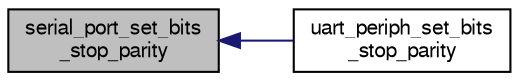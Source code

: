 digraph "serial_port_set_bits_stop_parity"
{
  edge [fontname="FreeSans",fontsize="10",labelfontname="FreeSans",labelfontsize="10"];
  node [fontname="FreeSans",fontsize="10",shape=record];
  rankdir="LR";
  Node1 [label="serial_port_set_bits\l_stop_parity",height=0.2,width=0.4,color="black", fillcolor="grey75", style="filled", fontcolor="black"];
  Node1 -> Node2 [dir="back",color="midnightblue",fontsize="10",style="solid",fontname="FreeSans"];
  Node2 [label="uart_periph_set_bits\l_stop_parity",height=0.2,width=0.4,color="black", fillcolor="white", style="filled",URL="$linux_2mcu__periph_2uart__arch_8c.html#a8d3d1662ef64e539d843aa5060cffbfd",tooltip="Set parity and stop bits. "];
}
